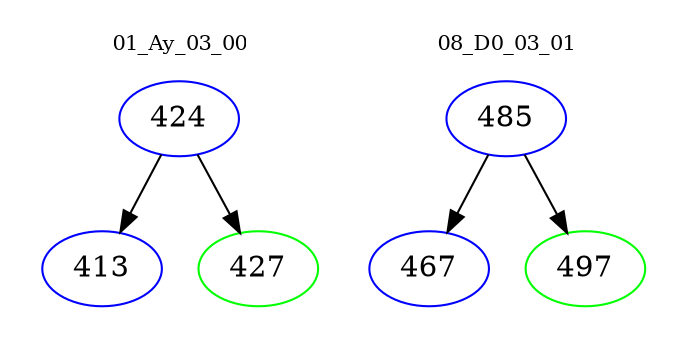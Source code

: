 digraph{
subgraph cluster_0 {
color = white
label = "01_Ay_03_00";
fontsize=10;
T0_424 [label="424", color="blue"]
T0_424 -> T0_413 [color="black"]
T0_413 [label="413", color="blue"]
T0_424 -> T0_427 [color="black"]
T0_427 [label="427", color="green"]
}
subgraph cluster_1 {
color = white
label = "08_D0_03_01";
fontsize=10;
T1_485 [label="485", color="blue"]
T1_485 -> T1_467 [color="black"]
T1_467 [label="467", color="blue"]
T1_485 -> T1_497 [color="black"]
T1_497 [label="497", color="green"]
}
}

